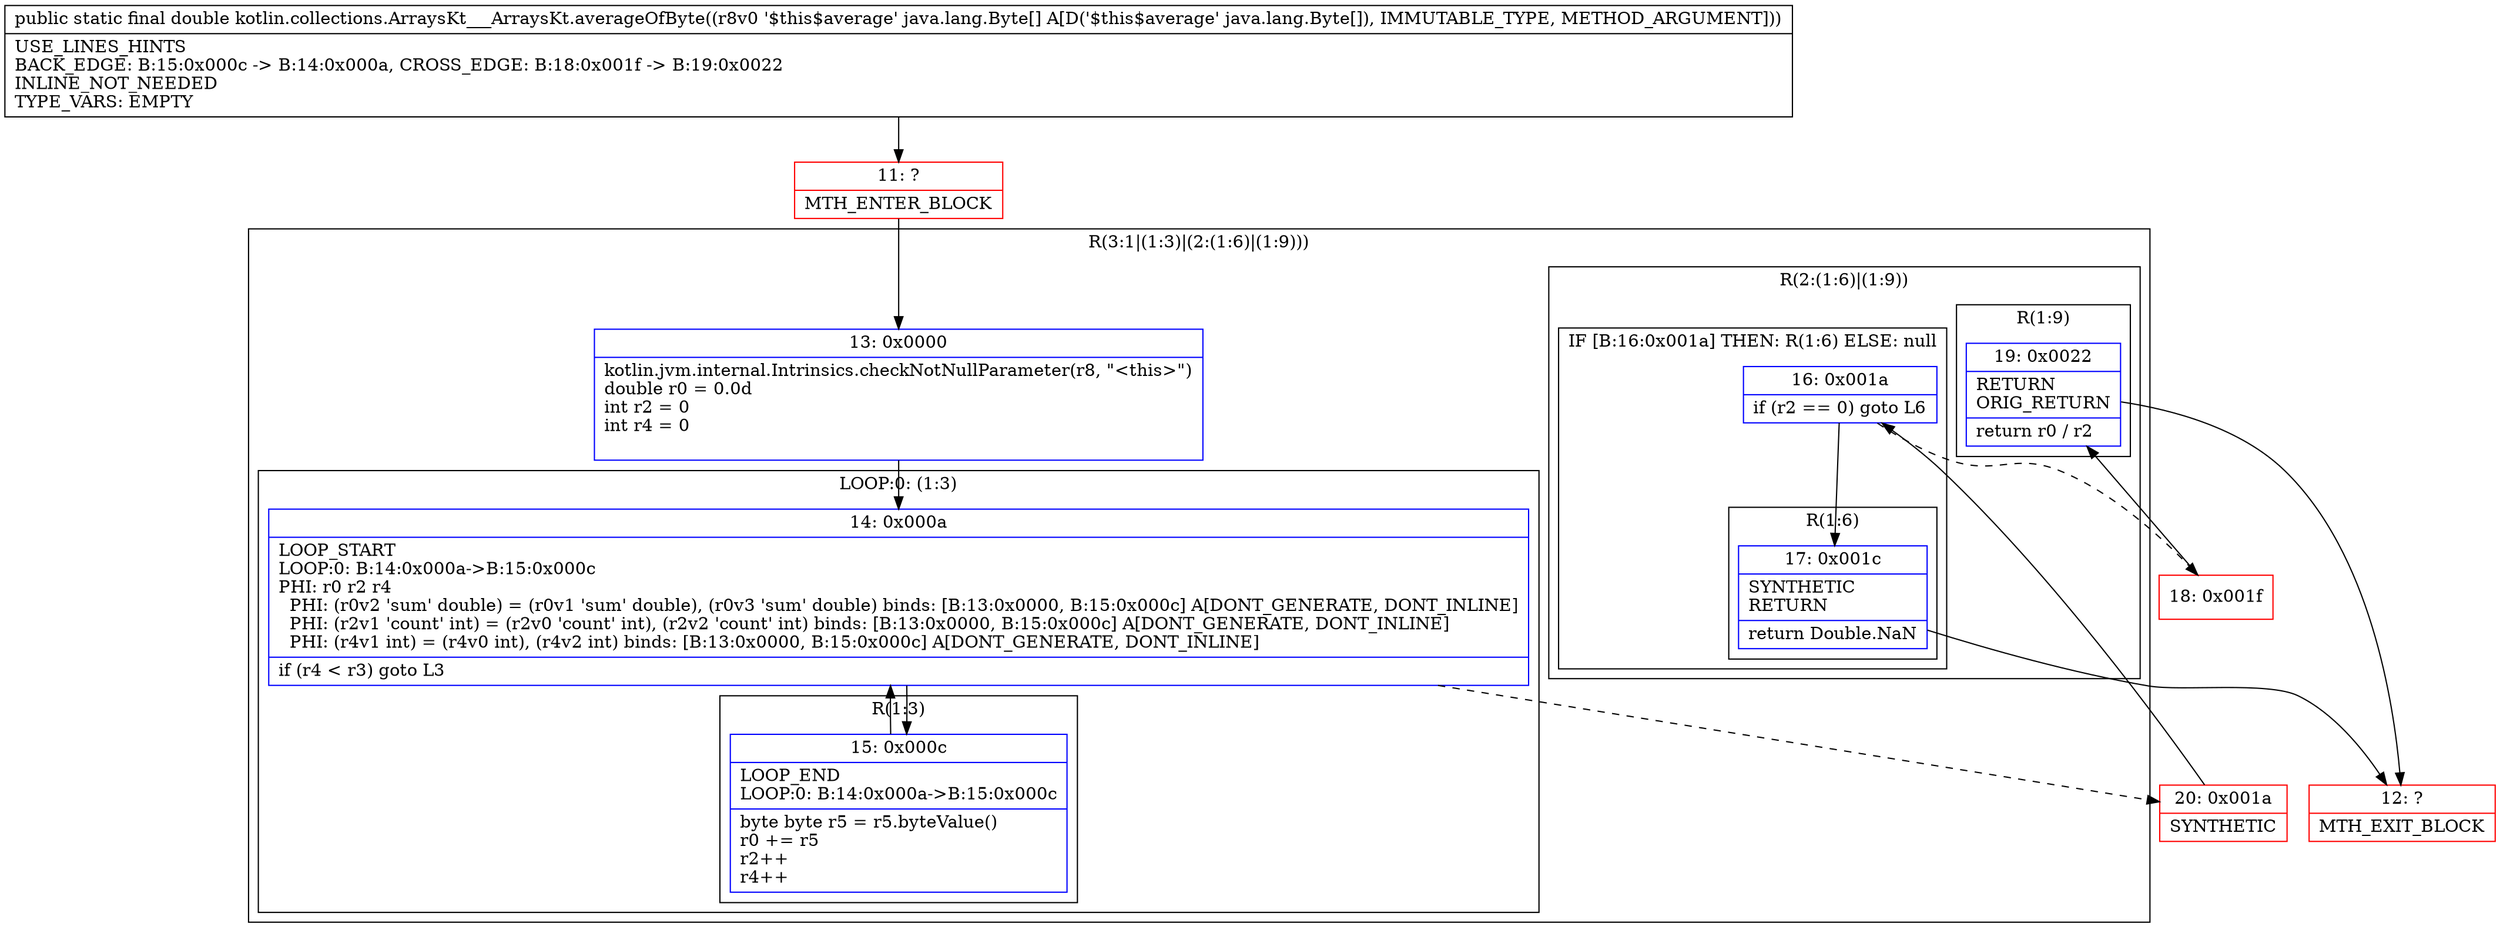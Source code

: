 digraph "CFG forkotlin.collections.ArraysKt___ArraysKt.averageOfByte([Ljava\/lang\/Byte;)D" {
subgraph cluster_Region_468313805 {
label = "R(3:1|(1:3)|(2:(1:6)|(1:9)))";
node [shape=record,color=blue];
Node_13 [shape=record,label="{13\:\ 0x0000|kotlin.jvm.internal.Intrinsics.checkNotNullParameter(r8, \"\<this\>\")\ldouble r0 = 0.0d\lint r2 = 0\lint r4 = 0\l\l}"];
subgraph cluster_LoopRegion_801027225 {
label = "LOOP:0: (1:3)";
node [shape=record,color=blue];
Node_14 [shape=record,label="{14\:\ 0x000a|LOOP_START\lLOOP:0: B:14:0x000a\-\>B:15:0x000c\lPHI: r0 r2 r4 \l  PHI: (r0v2 'sum' double) = (r0v1 'sum' double), (r0v3 'sum' double) binds: [B:13:0x0000, B:15:0x000c] A[DONT_GENERATE, DONT_INLINE]\l  PHI: (r2v1 'count' int) = (r2v0 'count' int), (r2v2 'count' int) binds: [B:13:0x0000, B:15:0x000c] A[DONT_GENERATE, DONT_INLINE]\l  PHI: (r4v1 int) = (r4v0 int), (r4v2 int) binds: [B:13:0x0000, B:15:0x000c] A[DONT_GENERATE, DONT_INLINE]\l|if (r4 \< r3) goto L3\l}"];
subgraph cluster_Region_1687073700 {
label = "R(1:3)";
node [shape=record,color=blue];
Node_15 [shape=record,label="{15\:\ 0x000c|LOOP_END\lLOOP:0: B:14:0x000a\-\>B:15:0x000c\l|byte byte r5 = r5.byteValue()\lr0 += r5\lr2++\lr4++\l}"];
}
}
subgraph cluster_Region_538745381 {
label = "R(2:(1:6)|(1:9))";
node [shape=record,color=blue];
subgraph cluster_IfRegion_1632072791 {
label = "IF [B:16:0x001a] THEN: R(1:6) ELSE: null";
node [shape=record,color=blue];
Node_16 [shape=record,label="{16\:\ 0x001a|if (r2 == 0) goto L6\l}"];
subgraph cluster_Region_1188603182 {
label = "R(1:6)";
node [shape=record,color=blue];
Node_17 [shape=record,label="{17\:\ 0x001c|SYNTHETIC\lRETURN\l|return Double.NaN\l}"];
}
}
subgraph cluster_Region_691004211 {
label = "R(1:9)";
node [shape=record,color=blue];
Node_19 [shape=record,label="{19\:\ 0x0022|RETURN\lORIG_RETURN\l|return r0 \/ r2\l}"];
}
}
}
Node_11 [shape=record,color=red,label="{11\:\ ?|MTH_ENTER_BLOCK\l}"];
Node_20 [shape=record,color=red,label="{20\:\ 0x001a|SYNTHETIC\l}"];
Node_12 [shape=record,color=red,label="{12\:\ ?|MTH_EXIT_BLOCK\l}"];
Node_18 [shape=record,color=red,label="{18\:\ 0x001f}"];
MethodNode[shape=record,label="{public static final double kotlin.collections.ArraysKt___ArraysKt.averageOfByte((r8v0 '$this$average' java.lang.Byte[] A[D('$this$average' java.lang.Byte[]), IMMUTABLE_TYPE, METHOD_ARGUMENT]))  | USE_LINES_HINTS\lBACK_EDGE: B:15:0x000c \-\> B:14:0x000a, CROSS_EDGE: B:18:0x001f \-\> B:19:0x0022\lINLINE_NOT_NEEDED\lTYPE_VARS: EMPTY\l}"];
MethodNode -> Node_11;Node_13 -> Node_14;
Node_14 -> Node_15;
Node_14 -> Node_20[style=dashed];
Node_15 -> Node_14;
Node_16 -> Node_17;
Node_16 -> Node_18[style=dashed];
Node_17 -> Node_12;
Node_19 -> Node_12;
Node_11 -> Node_13;
Node_20 -> Node_16;
Node_18 -> Node_19;
}


